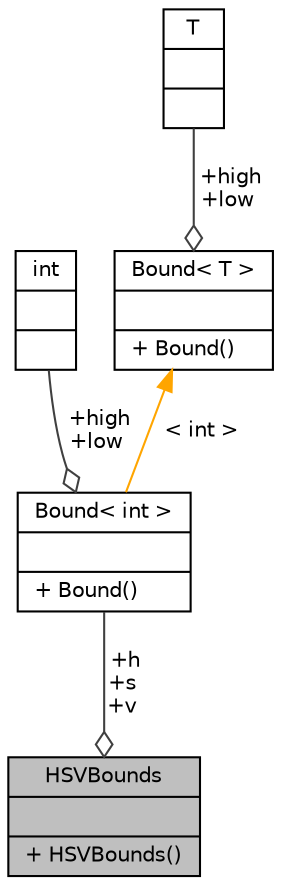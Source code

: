 digraph "HSVBounds"
{
 // LATEX_PDF_SIZE
  edge [fontname="Helvetica",fontsize="10",labelfontname="Helvetica",labelfontsize="10"];
  node [fontname="Helvetica",fontsize="10",shape=record];
  Node1 [label="{HSVBounds\n||+ HSVBounds()\l}",height=0.2,width=0.4,color="black", fillcolor="grey75", style="filled", fontcolor="black",tooltip="This struct is data object to hold an upper and lower bounds for HSV values."];
  Node2 -> Node1 [color="grey25",fontsize="10",style="solid",label=" +h\n+s\n+v" ,arrowhead="odiamond"];
  Node2 [label="{Bound\< int \>\n||+ Bound()\l}",height=0.2,width=0.4,color="black", fillcolor="white", style="filled",URL="$classBound.html",tooltip=" "];
  Node3 -> Node2 [color="grey25",fontsize="10",style="solid",label=" +high\n+low" ,arrowhead="odiamond"];
  Node3 [label="{int\n||}",height=0.2,width=0.4,color="black", fillcolor="white", style="filled",URL="$classint.html",tooltip=" "];
  Node4 -> Node2 [dir="back",color="orange",fontsize="10",style="solid",label=" \< int \>" ];
  Node4 [label="{Bound\< T \>\n||+ Bound()\l}",height=0.2,width=0.4,color="black", fillcolor="white", style="filled",URL="$classBound.html",tooltip="This struct is data object to hold an upper and lower bounds."];
  Node5 -> Node4 [color="grey25",fontsize="10",style="solid",label=" +high\n+low" ,arrowhead="odiamond"];
  Node5 [label="{T\n||}",height=0.2,width=0.4,color="black", fillcolor="white", style="filled",tooltip=" "];
}
